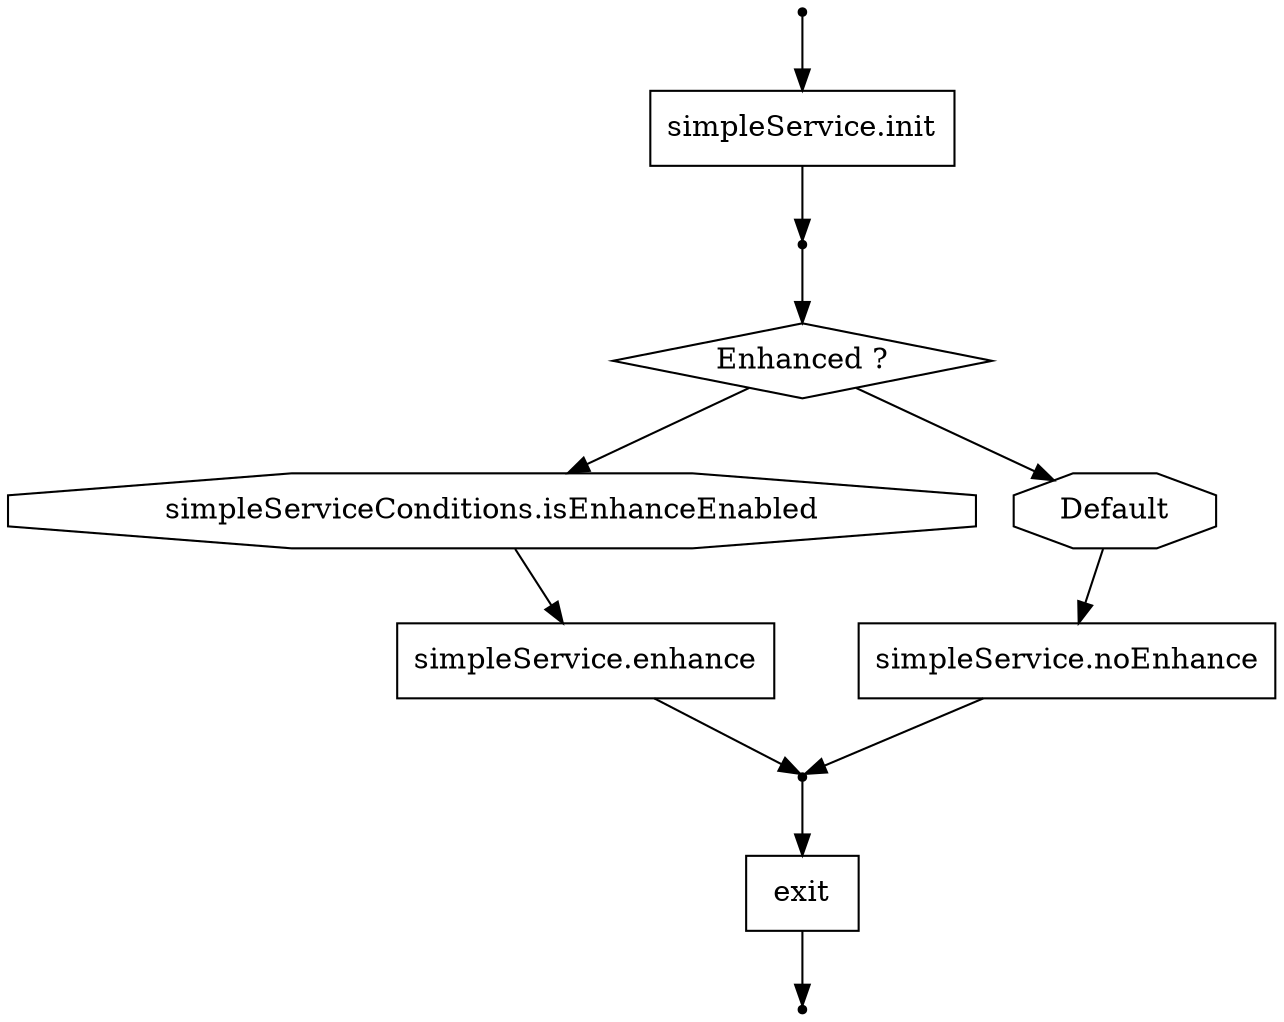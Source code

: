 // TBD
digraph "SimpleFlow" {
    splines=polyline;
    "enhanced" [ label="", shape="point"  ];
    "d571e0df-8edd-4bd9-8bf2-34474e530e27_exit" [ label="exit", shape="box"  ];
    "inputDataPoint" [ label="", shape="point"  ];
    "simpleService_init" [ label="", shape="point"  ];
    "exit" [ label="", shape="point"  ];
    "cond_23567051-39a8-444b-9525-34e0ac183468" [ label="simpleServiceConditions.isEnhanceEnabled", shape="octagon"  ];
    "7d30ea32-b69b-45bb-b1fe-9cc8463e7d0e_simpleService_noEnhance" [ label="simpleService.noEnhance", shape="box"  ];
    "condGrp_5ab0e8cc-a708-4cc3-875c-29357d08fcb7" [ label="Enhanced ?", shape="diamond"  ];
    "c7a56689-0b10-4280-9647-babfddd69c06_simpleService_init" [ label="simpleService.init", shape="box"  ];
    "cond_12be108f-7a23-43c5-98f6-ff2c302d66b5" [ label="Default", shape="octagon"  ];
    "22599780-f1d3-4727-9d45-4f15a317416d_simpleService_enhance" [ label="simpleService.enhance", shape="box"  ];
    "inputDataPoint" -> "c7a56689-0b10-4280-9647-babfddd69c06_simpleService_init" [  ];
    "c7a56689-0b10-4280-9647-babfddd69c06_simpleService_init" -> "simpleService_init" [  ];
    "simpleService_init" -> "condGrp_5ab0e8cc-a708-4cc3-875c-29357d08fcb7" [  ];
    "condGrp_5ab0e8cc-a708-4cc3-875c-29357d08fcb7" -> "cond_23567051-39a8-444b-9525-34e0ac183468" [  ];
    "cond_23567051-39a8-444b-9525-34e0ac183468" -> "22599780-f1d3-4727-9d45-4f15a317416d_simpleService_enhance" [  ];
    "22599780-f1d3-4727-9d45-4f15a317416d_simpleService_enhance" -> "enhanced" [  ];
    "condGrp_5ab0e8cc-a708-4cc3-875c-29357d08fcb7" -> "cond_12be108f-7a23-43c5-98f6-ff2c302d66b5" [  ];
    "cond_12be108f-7a23-43c5-98f6-ff2c302d66b5" -> "7d30ea32-b69b-45bb-b1fe-9cc8463e7d0e_simpleService_noEnhance" [  ];
    "7d30ea32-b69b-45bb-b1fe-9cc8463e7d0e_simpleService_noEnhance" -> "enhanced" [  ];
    "enhanced" -> "d571e0df-8edd-4bd9-8bf2-34474e530e27_exit" [  ];
    "d571e0df-8edd-4bd9-8bf2-34474e530e27_exit" -> "exit" [  ];
}